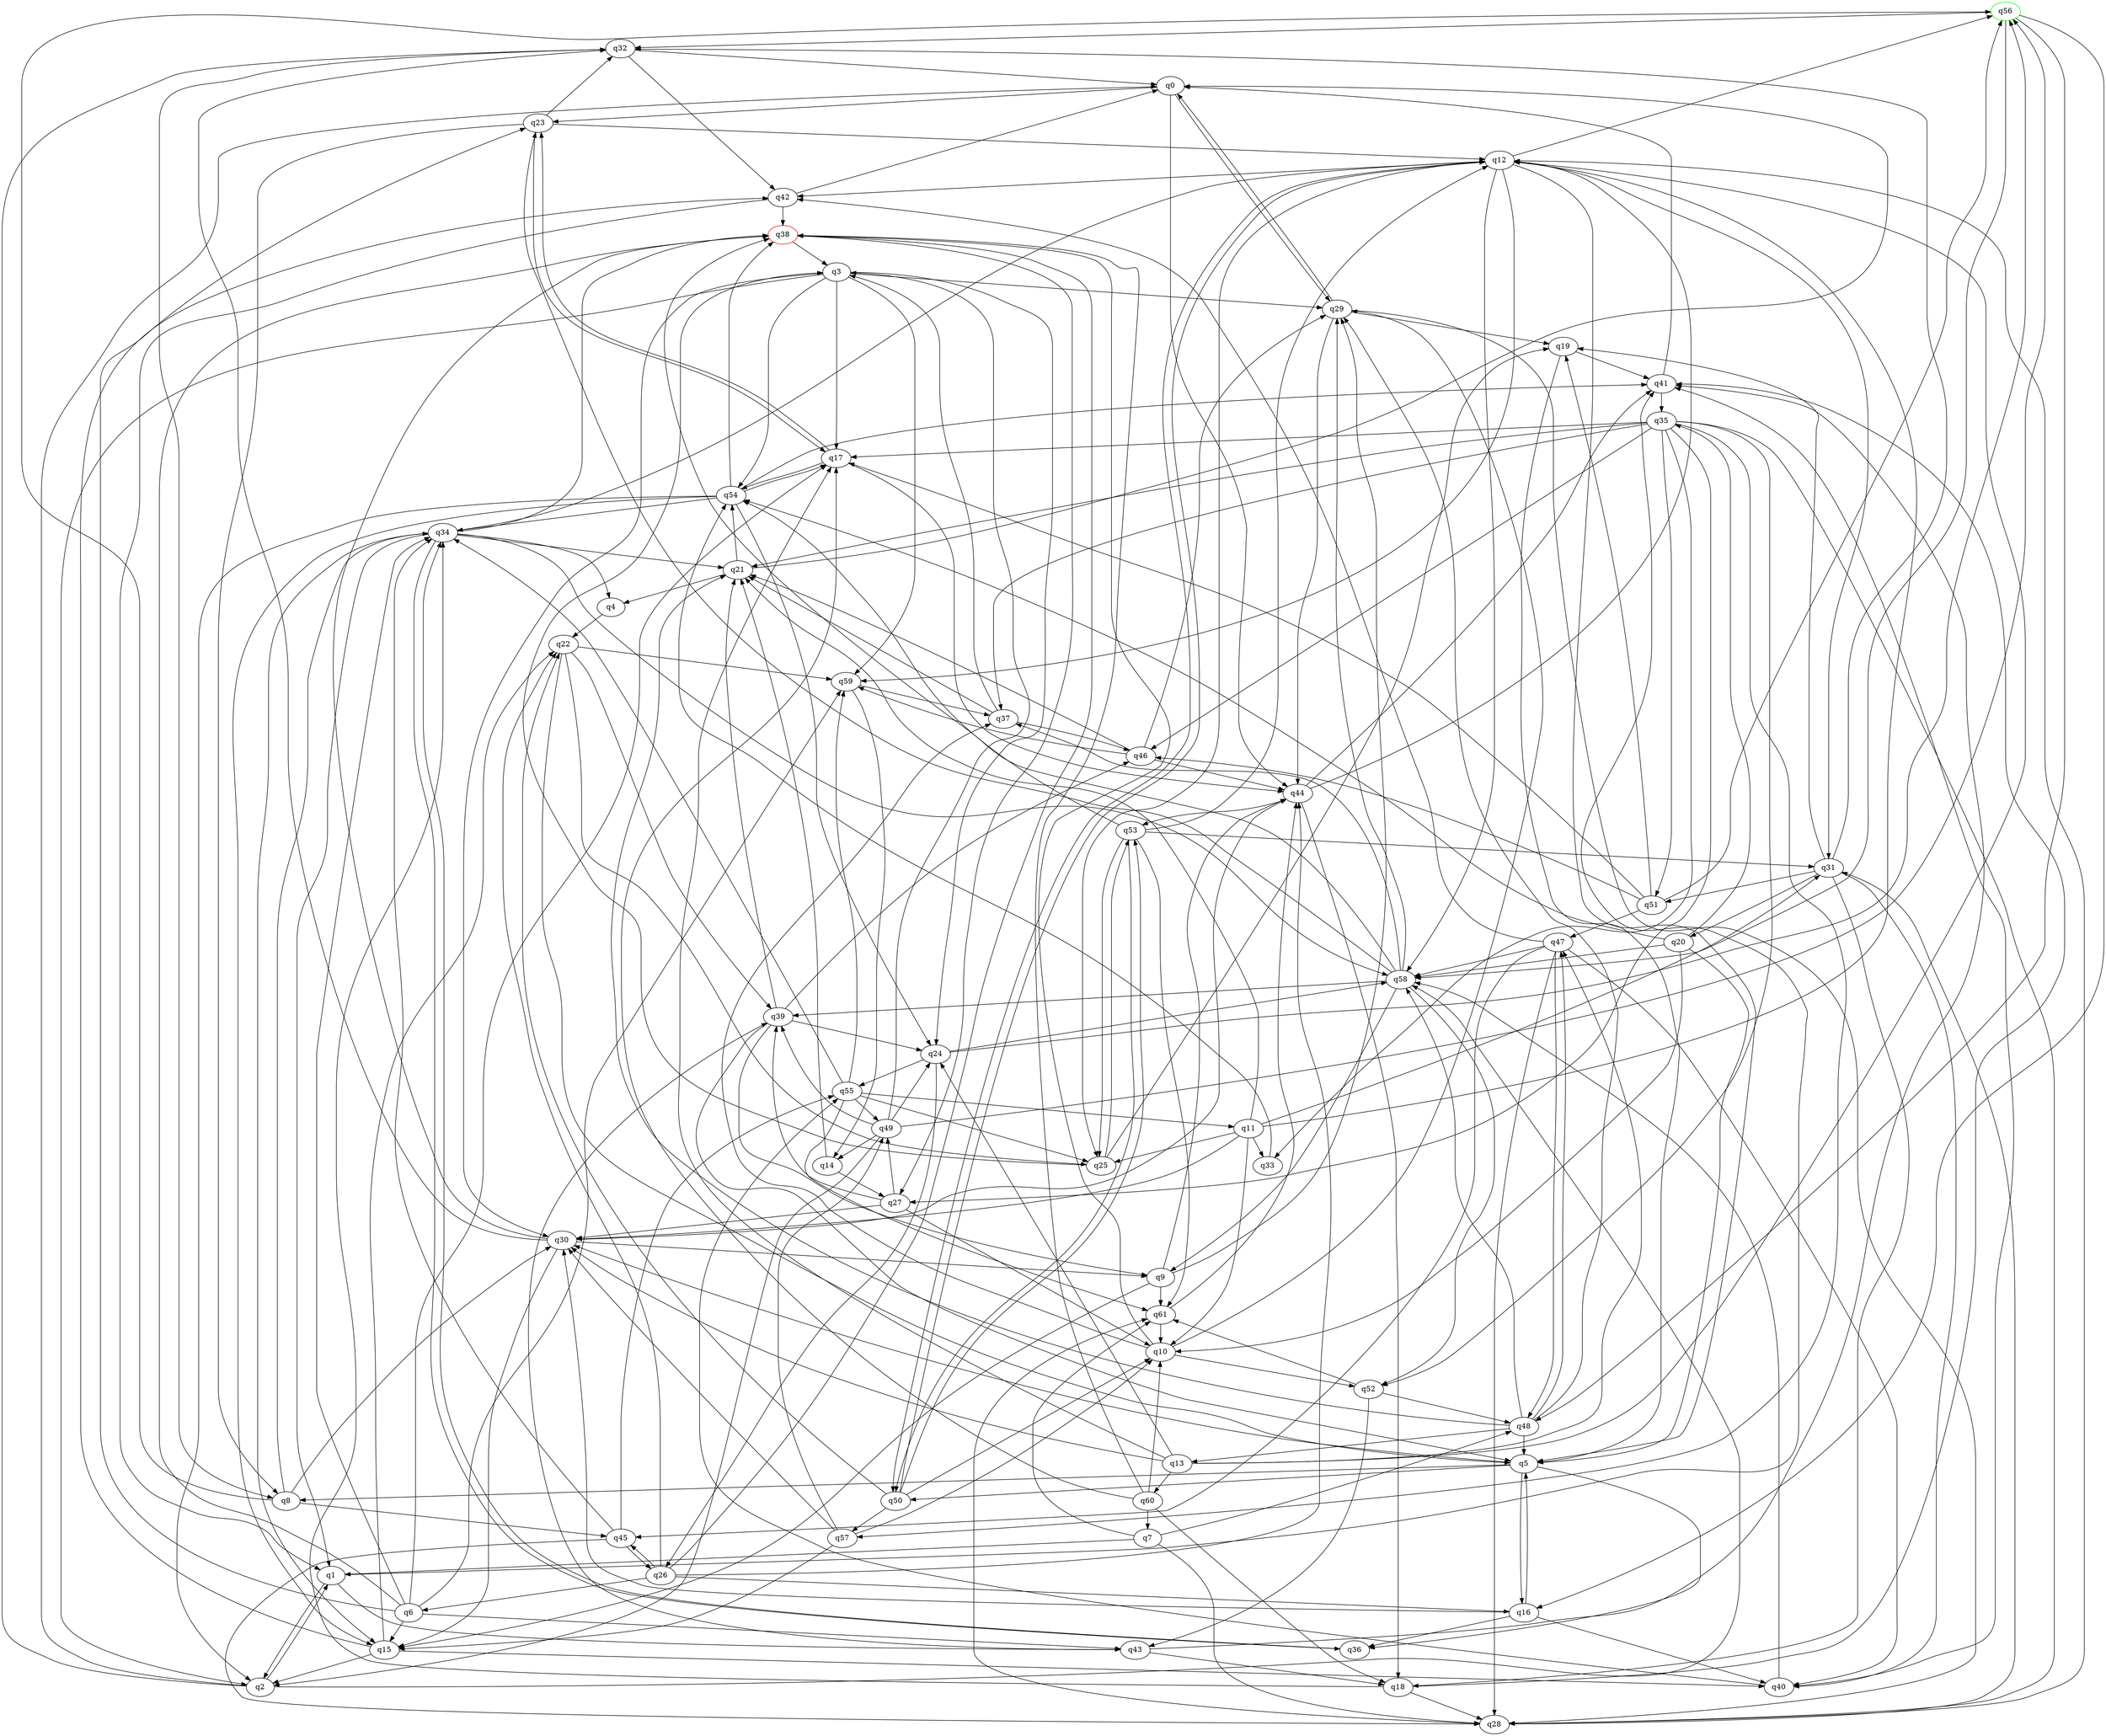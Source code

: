 digraph A{
q56 [initial=1,color=green];
q38 [final=1,color=red];
q0 -> q23;
q0 -> q29;
q0 -> q44;
q1 -> q2;
q1 -> q41;
q1 -> q43;
q2 -> q0;
q2 -> q1;
q2 -> q32;
q2 -> q58;
q3 -> q2;
q3 -> q17;
q3 -> q24;
q3 -> q29;
q3 -> q30;
q3 -> q54;
q3 -> q59;
q4 -> q22;
q5 -> q8;
q5 -> q16;
q5 -> q30;
q5 -> q36;
q5 -> q50;
q6 -> q15;
q6 -> q17;
q6 -> q23;
q6 -> q34;
q6 -> q38;
q6 -> q43;
q6 -> q59;
q7 -> q1;
q7 -> q28;
q7 -> q48;
q7 -> q61;
q8 -> q30;
q8 -> q34;
q8 -> q45;
q8 -> q56;
q9 -> q15;
q9 -> q29;
q9 -> q44;
q9 -> q61;
q10 -> q29;
q10 -> q37;
q10 -> q38;
q10 -> q52;
q11 -> q10;
q11 -> q12;
q11 -> q21;
q11 -> q25;
q11 -> q30;
q11 -> q31;
q11 -> q33;
q12 -> q5;
q12 -> q25;
q12 -> q31;
q12 -> q42;
q12 -> q50;
q12 -> q56;
q12 -> q58;
q12 -> q59;
q13 -> q12;
q13 -> q17;
q13 -> q24;
q13 -> q30;
q13 -> q47;
q13 -> q60;
q14 -> q21;
q14 -> q27;
q15 -> q2;
q15 -> q22;
q15 -> q40;
q15 -> q42;
q16 -> q5;
q16 -> q30;
q16 -> q36;
q16 -> q40;
q17 -> q23;
q17 -> q44;
q17 -> q54;
q18 -> q28;
q18 -> q34;
q18 -> q41;
q19 -> q5;
q19 -> q41;
q20 -> q5;
q20 -> q10;
q20 -> q35;
q20 -> q54;
q20 -> q58;
q21 -> q0;
q21 -> q4;
q21 -> q54;
q22 -> q5;
q22 -> q25;
q22 -> q39;
q22 -> q59;
q23 -> q8;
q23 -> q12;
q23 -> q17;
q23 -> q32;
q24 -> q26;
q24 -> q55;
q24 -> q56;
q24 -> q58;
q25 -> q3;
q25 -> q19;
q25 -> q53;
q26 -> q6;
q26 -> q16;
q26 -> q22;
q26 -> q38;
q26 -> q44;
q26 -> q45;
q27 -> q10;
q27 -> q30;
q27 -> q39;
q27 -> q49;
q28 -> q12;
q28 -> q31;
q28 -> q61;
q29 -> q0;
q29 -> q19;
q29 -> q28;
q29 -> q44;
q30 -> q9;
q30 -> q15;
q30 -> q32;
q30 -> q38;
q30 -> q44;
q31 -> q18;
q31 -> q19;
q31 -> q20;
q31 -> q32;
q31 -> q40;
q31 -> q51;
q32 -> q0;
q32 -> q8;
q32 -> q42;
q33 -> q54;
q34 -> q1;
q34 -> q4;
q34 -> q12;
q34 -> q15;
q34 -> q21;
q34 -> q36;
q34 -> q38;
q34 -> q58;
q35 -> q17;
q35 -> q21;
q35 -> q27;
q35 -> q28;
q35 -> q33;
q35 -> q37;
q35 -> q46;
q35 -> q51;
q35 -> q52;
q35 -> q57;
q36 -> q34;
q37 -> q3;
q37 -> q21;
q37 -> q46;
q38 -> q3;
q38 -> q27;
q39 -> q5;
q39 -> q9;
q39 -> q21;
q39 -> q24;
q39 -> q46;
q40 -> q41;
q40 -> q55;
q40 -> q58;
q41 -> q0;
q41 -> q35;
q42 -> q0;
q42 -> q1;
q42 -> q38;
q43 -> q18;
q43 -> q39;
q43 -> q41;
q44 -> q12;
q44 -> q18;
q44 -> q41;
q44 -> q53;
q45 -> q26;
q45 -> q28;
q45 -> q34;
q45 -> q55;
q46 -> q21;
q46 -> q29;
q46 -> q44;
q46 -> q59;
q47 -> q28;
q47 -> q40;
q47 -> q42;
q47 -> q45;
q47 -> q48;
q47 -> q58;
q48 -> q5;
q48 -> q13;
q48 -> q21;
q48 -> q29;
q48 -> q47;
q48 -> q58;
q49 -> q2;
q49 -> q3;
q49 -> q14;
q49 -> q24;
q49 -> q39;
q49 -> q56;
q50 -> q10;
q50 -> q12;
q50 -> q22;
q50 -> q53;
q50 -> q57;
q51 -> q17;
q51 -> q19;
q51 -> q46;
q51 -> q47;
q51 -> q56;
q52 -> q43;
q52 -> q48;
q52 -> q61;
q53 -> q12;
q53 -> q25;
q53 -> q31;
q53 -> q50;
q53 -> q54;
q53 -> q61;
q54 -> q2;
q54 -> q15;
q54 -> q17;
q54 -> q24;
q54 -> q34;
q54 -> q38;
q54 -> q41;
q55 -> q11;
q55 -> q25;
q55 -> q34;
q55 -> q49;
q55 -> q59;
q55 -> q61;
q56 -> q16;
q56 -> q32;
q56 -> q48;
q56 -> q58;
q57 -> q10;
q57 -> q15;
q57 -> q30;
q57 -> q49;
q58 -> q9;
q58 -> q23;
q58 -> q29;
q58 -> q37;
q58 -> q38;
q58 -> q39;
q58 -> q52;
q59 -> q14;
q59 -> q37;
q60 -> q7;
q60 -> q10;
q60 -> q17;
q60 -> q18;
q60 -> q38;
q61 -> q10;
q61 -> q44;
}